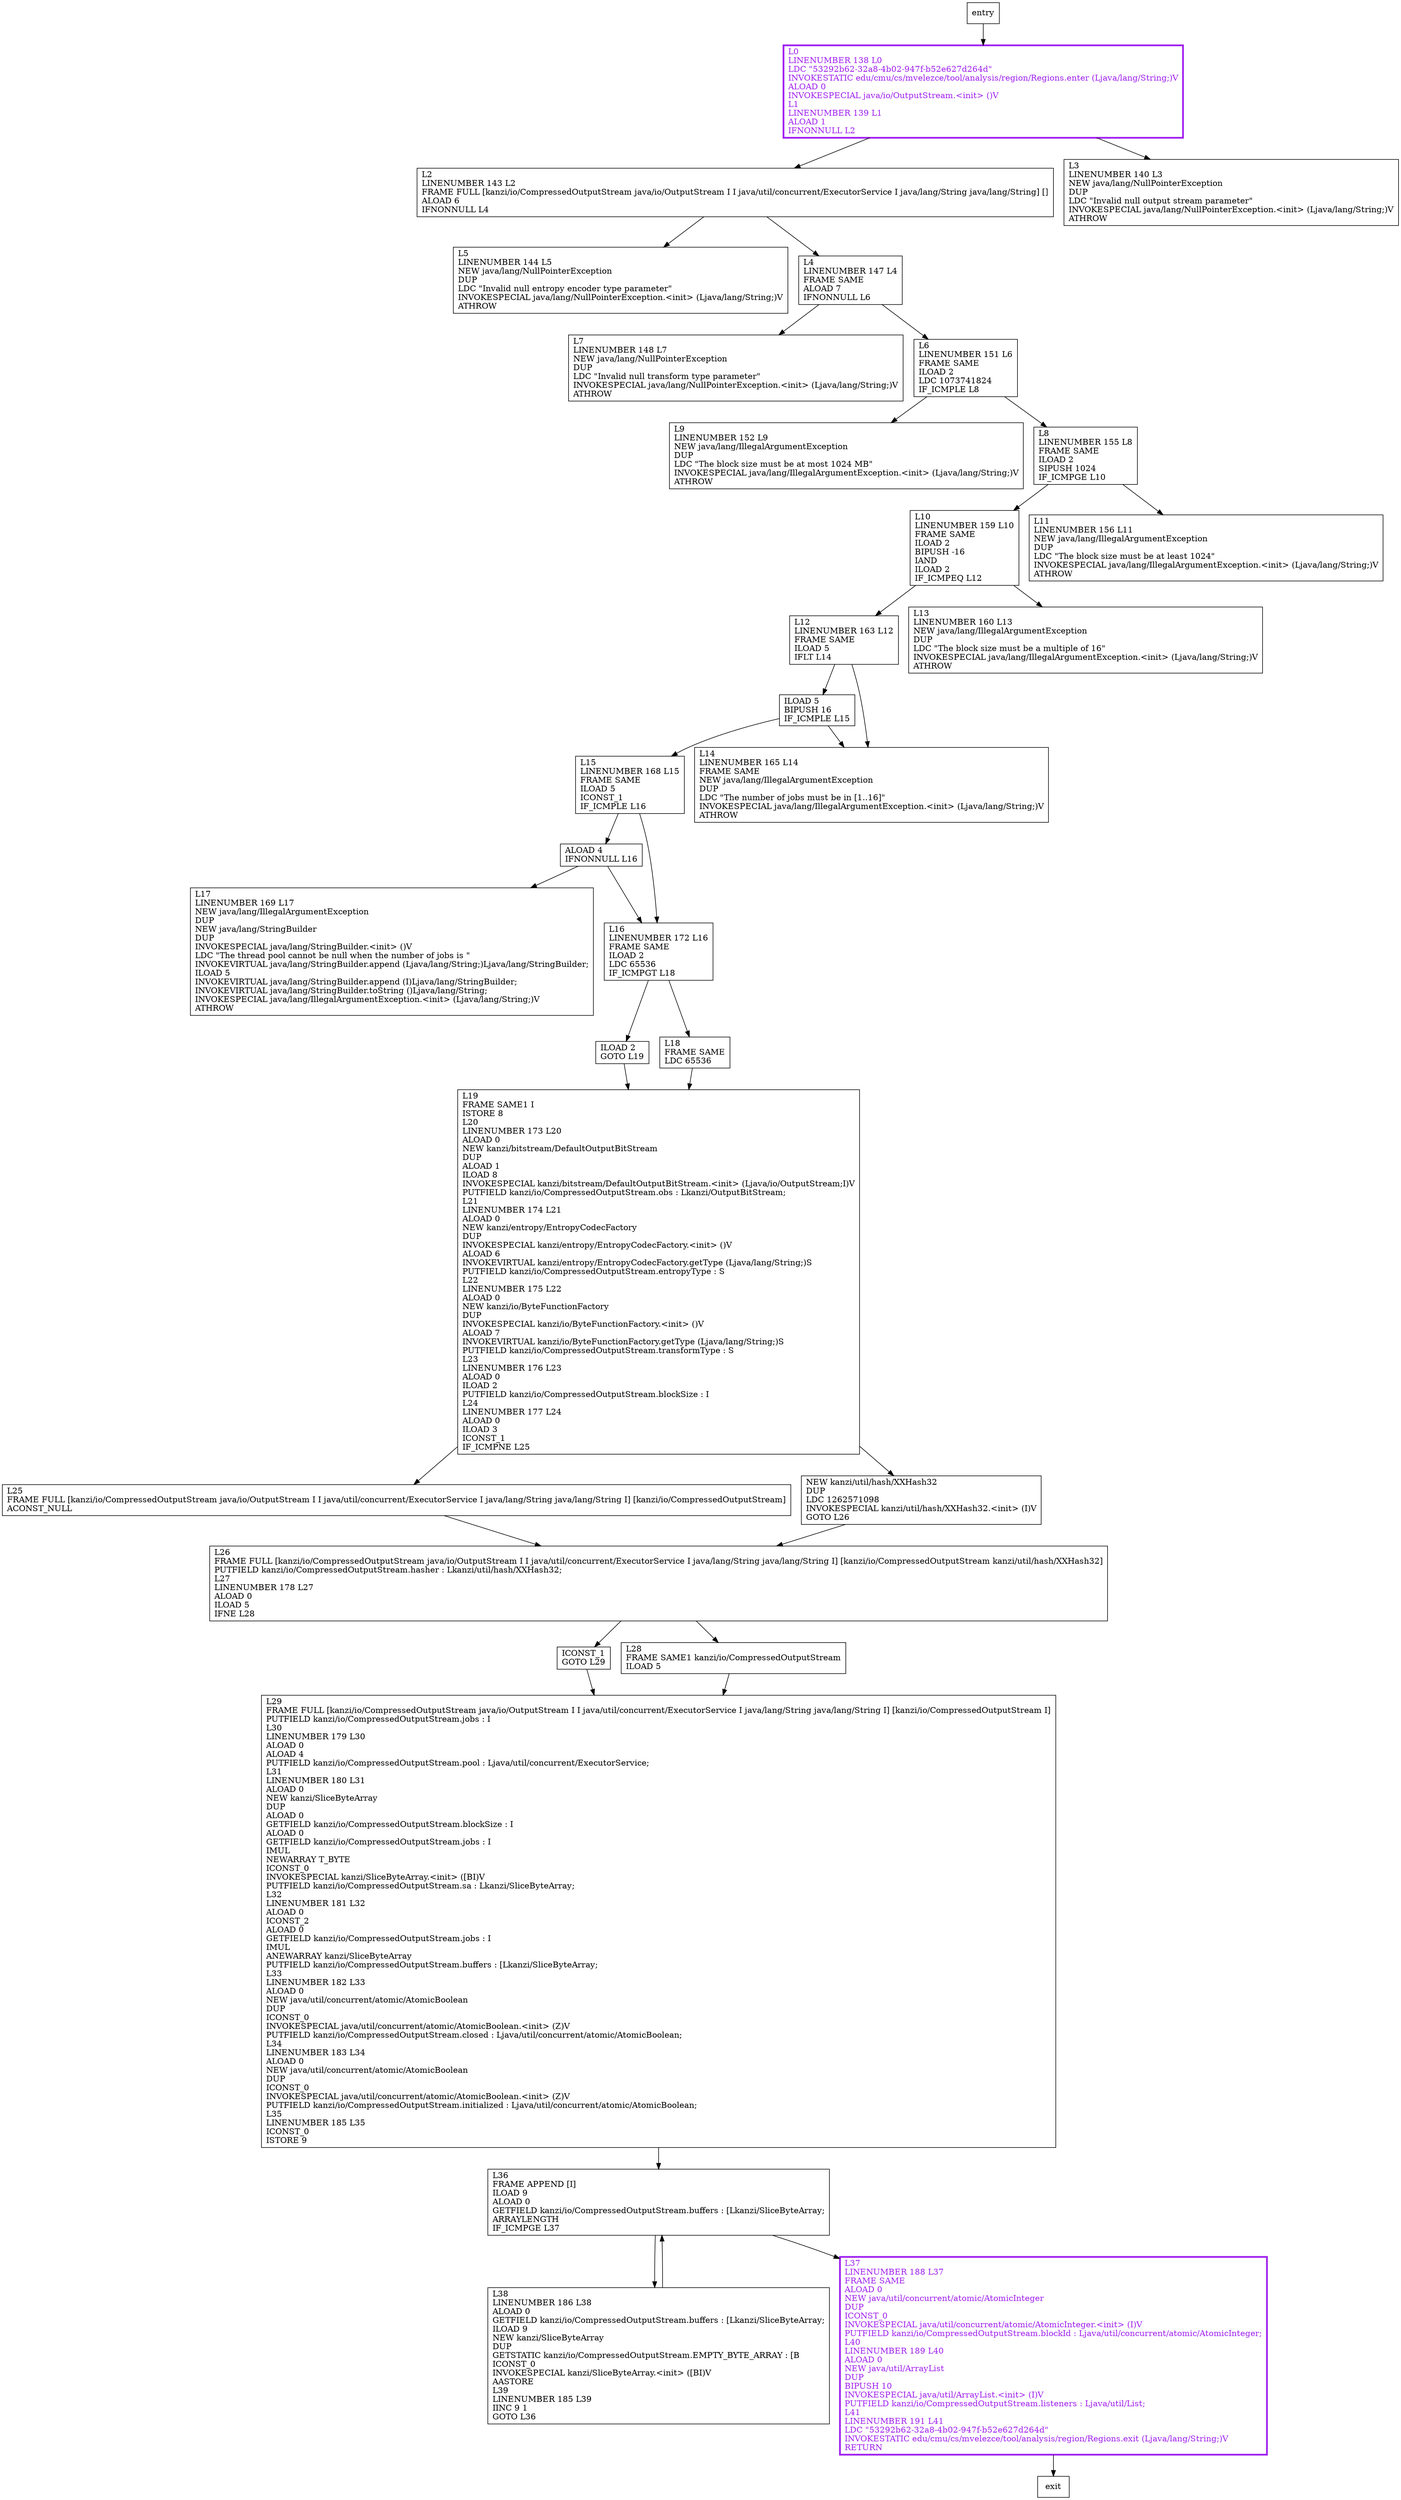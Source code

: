 digraph <init> {
node [shape=record];
660103401 [label="L25\lFRAME FULL [kanzi/io/CompressedOutputStream java/io/OutputStream I I java/util/concurrent/ExecutorService I java/lang/String java/lang/String I] [kanzi/io/CompressedOutputStream]\lACONST_NULL\l"];
528592928 [label="NEW kanzi/util/hash/XXHash32\lDUP\lLDC 1262571098\lINVOKESPECIAL kanzi/util/hash/XXHash32.\<init\> (I)V\lGOTO L26\l"];
943166837 [label="L2\lLINENUMBER 143 L2\lFRAME FULL [kanzi/io/CompressedOutputStream java/io/OutputStream I I java/util/concurrent/ExecutorService I java/lang/String java/lang/String] []\lALOAD 6\lIFNONNULL L4\l"];
413557766 [label="L10\lLINENUMBER 159 L10\lFRAME SAME\lILOAD 2\lBIPUSH -16\lIAND\lILOAD 2\lIF_ICMPEQ L12\l"];
1528824395 [label="L15\lLINENUMBER 168 L15\lFRAME SAME\lILOAD 5\lICONST_1\lIF_ICMPLE L16\l"];
334903645 [label="L29\lFRAME FULL [kanzi/io/CompressedOutputStream java/io/OutputStream I I java/util/concurrent/ExecutorService I java/lang/String java/lang/String I] [kanzi/io/CompressedOutputStream I]\lPUTFIELD kanzi/io/CompressedOutputStream.jobs : I\lL30\lLINENUMBER 179 L30\lALOAD 0\lALOAD 4\lPUTFIELD kanzi/io/CompressedOutputStream.pool : Ljava/util/concurrent/ExecutorService;\lL31\lLINENUMBER 180 L31\lALOAD 0\lNEW kanzi/SliceByteArray\lDUP\lALOAD 0\lGETFIELD kanzi/io/CompressedOutputStream.blockSize : I\lALOAD 0\lGETFIELD kanzi/io/CompressedOutputStream.jobs : I\lIMUL\lNEWARRAY T_BYTE\lICONST_0\lINVOKESPECIAL kanzi/SliceByteArray.\<init\> ([BI)V\lPUTFIELD kanzi/io/CompressedOutputStream.sa : Lkanzi/SliceByteArray;\lL32\lLINENUMBER 181 L32\lALOAD 0\lICONST_2\lALOAD 0\lGETFIELD kanzi/io/CompressedOutputStream.jobs : I\lIMUL\lANEWARRAY kanzi/SliceByteArray\lPUTFIELD kanzi/io/CompressedOutputStream.buffers : [Lkanzi/SliceByteArray;\lL33\lLINENUMBER 182 L33\lALOAD 0\lNEW java/util/concurrent/atomic/AtomicBoolean\lDUP\lICONST_0\lINVOKESPECIAL java/util/concurrent/atomic/AtomicBoolean.\<init\> (Z)V\lPUTFIELD kanzi/io/CompressedOutputStream.closed : Ljava/util/concurrent/atomic/AtomicBoolean;\lL34\lLINENUMBER 183 L34\lALOAD 0\lNEW java/util/concurrent/atomic/AtomicBoolean\lDUP\lICONST_0\lINVOKESPECIAL java/util/concurrent/atomic/AtomicBoolean.\<init\> (Z)V\lPUTFIELD kanzi/io/CompressedOutputStream.initialized : Ljava/util/concurrent/atomic/AtomicBoolean;\lL35\lLINENUMBER 185 L35\lICONST_0\lISTORE 9\l"];
1854289001 [label="L5\lLINENUMBER 144 L5\lNEW java/lang/NullPointerException\lDUP\lLDC \"Invalid null entropy encoder type parameter\"\lINVOKESPECIAL java/lang/NullPointerException.\<init\> (Ljava/lang/String;)V\lATHROW\l"];
31758833 [label="ICONST_1\lGOTO L29\l"];
1423160574 [label="L11\lLINENUMBER 156 L11\lNEW java/lang/IllegalArgumentException\lDUP\lLDC \"The block size must be at least 1024\"\lINVOKESPECIAL java/lang/IllegalArgumentException.\<init\> (Ljava/lang/String;)V\lATHROW\l"];
1379289710 [label="L12\lLINENUMBER 163 L12\lFRAME SAME\lILOAD 5\lIFLT L14\l"];
503546835 [label="ALOAD 4\lIFNONNULL L16\l"];
229147964 [label="ILOAD 2\lGOTO L19\l"];
258274426 [label="L17\lLINENUMBER 169 L17\lNEW java/lang/IllegalArgumentException\lDUP\lNEW java/lang/StringBuilder\lDUP\lINVOKESPECIAL java/lang/StringBuilder.\<init\> ()V\lLDC \"The thread pool cannot be null when the number of jobs is \"\lINVOKEVIRTUAL java/lang/StringBuilder.append (Ljava/lang/String;)Ljava/lang/StringBuilder;\lILOAD 5\lINVOKEVIRTUAL java/lang/StringBuilder.append (I)Ljava/lang/StringBuilder;\lINVOKEVIRTUAL java/lang/StringBuilder.toString ()Ljava/lang/String;\lINVOKESPECIAL java/lang/IllegalArgumentException.\<init\> (Ljava/lang/String;)V\lATHROW\l"];
586009238 [label="L7\lLINENUMBER 148 L7\lNEW java/lang/NullPointerException\lDUP\lLDC \"Invalid null transform type parameter\"\lINVOKESPECIAL java/lang/NullPointerException.\<init\> (Ljava/lang/String;)V\lATHROW\l"];
1496690150 [label="L13\lLINENUMBER 160 L13\lNEW java/lang/IllegalArgumentException\lDUP\lLDC \"The block size must be a multiple of 16\"\lINVOKESPECIAL java/lang/IllegalArgumentException.\<init\> (Ljava/lang/String;)V\lATHROW\l"];
797892180 [label="L16\lLINENUMBER 172 L16\lFRAME SAME\lILOAD 2\lLDC 65536\lIF_ICMPGT L18\l"];
1456035721 [label="L26\lFRAME FULL [kanzi/io/CompressedOutputStream java/io/OutputStream I I java/util/concurrent/ExecutorService I java/lang/String java/lang/String I] [kanzi/io/CompressedOutputStream kanzi/util/hash/XXHash32]\lPUTFIELD kanzi/io/CompressedOutputStream.hasher : Lkanzi/util/hash/XXHash32;\lL27\lLINENUMBER 178 L27\lALOAD 0\lILOAD 5\lIFNE L28\l"];
1788774641 [label="L6\lLINENUMBER 151 L6\lFRAME SAME\lILOAD 2\lLDC 1073741824\lIF_ICMPLE L8\l"];
141458554 [label="L4\lLINENUMBER 147 L4\lFRAME SAME\lALOAD 7\lIFNONNULL L6\l"];
263688769 [label="L19\lFRAME SAME1 I\lISTORE 8\lL20\lLINENUMBER 173 L20\lALOAD 0\lNEW kanzi/bitstream/DefaultOutputBitStream\lDUP\lALOAD 1\lILOAD 8\lINVOKESPECIAL kanzi/bitstream/DefaultOutputBitStream.\<init\> (Ljava/io/OutputStream;I)V\lPUTFIELD kanzi/io/CompressedOutputStream.obs : Lkanzi/OutputBitStream;\lL21\lLINENUMBER 174 L21\lALOAD 0\lNEW kanzi/entropy/EntropyCodecFactory\lDUP\lINVOKESPECIAL kanzi/entropy/EntropyCodecFactory.\<init\> ()V\lALOAD 6\lINVOKEVIRTUAL kanzi/entropy/EntropyCodecFactory.getType (Ljava/lang/String;)S\lPUTFIELD kanzi/io/CompressedOutputStream.entropyType : S\lL22\lLINENUMBER 175 L22\lALOAD 0\lNEW kanzi/io/ByteFunctionFactory\lDUP\lINVOKESPECIAL kanzi/io/ByteFunctionFactory.\<init\> ()V\lALOAD 7\lINVOKEVIRTUAL kanzi/io/ByteFunctionFactory.getType (Ljava/lang/String;)S\lPUTFIELD kanzi/io/CompressedOutputStream.transformType : S\lL23\lLINENUMBER 176 L23\lALOAD 0\lILOAD 2\lPUTFIELD kanzi/io/CompressedOutputStream.blockSize : I\lL24\lLINENUMBER 177 L24\lALOAD 0\lILOAD 3\lICONST_1\lIF_ICMPNE L25\l"];
1000692331 [label="ILOAD 5\lBIPUSH 16\lIF_ICMPLE L15\l"];
1418567047 [label="L18\lFRAME SAME\lLDC 65536\l"];
1709175435 [label="L28\lFRAME SAME1 kanzi/io/CompressedOutputStream\lILOAD 5\l"];
115457323 [label="L9\lLINENUMBER 152 L9\lNEW java/lang/IllegalArgumentException\lDUP\lLDC \"The block size must be at most 1024 MB\"\lINVOKESPECIAL java/lang/IllegalArgumentException.\<init\> (Ljava/lang/String;)V\lATHROW\l"];
357474679 [label="L38\lLINENUMBER 186 L38\lALOAD 0\lGETFIELD kanzi/io/CompressedOutputStream.buffers : [Lkanzi/SliceByteArray;\lILOAD 9\lNEW kanzi/SliceByteArray\lDUP\lGETSTATIC kanzi/io/CompressedOutputStream.EMPTY_BYTE_ARRAY : [B\lICONST_0\lINVOKESPECIAL kanzi/SliceByteArray.\<init\> ([BI)V\lAASTORE\lL39\lLINENUMBER 185 L39\lIINC 9 1\lGOTO L36\l"];
656274624 [label="L3\lLINENUMBER 140 L3\lNEW java/lang/NullPointerException\lDUP\lLDC \"Invalid null output stream parameter\"\lINVOKESPECIAL java/lang/NullPointerException.\<init\> (Ljava/lang/String;)V\lATHROW\l"];
1114935129 [label="L0\lLINENUMBER 138 L0\lLDC \"53292b62-32a8-4b02-947f-b52e627d264d\"\lINVOKESTATIC edu/cmu/cs/mvelezce/tool/analysis/region/Regions.enter (Ljava/lang/String;)V\lALOAD 0\lINVOKESPECIAL java/io/OutputStream.\<init\> ()V\lL1\lLINENUMBER 139 L1\lALOAD 1\lIFNONNULL L2\l"];
1495007005 [label="L8\lLINENUMBER 155 L8\lFRAME SAME\lILOAD 2\lSIPUSH 1024\lIF_ICMPGE L10\l"];
817928510 [label="L36\lFRAME APPEND [I]\lILOAD 9\lALOAD 0\lGETFIELD kanzi/io/CompressedOutputStream.buffers : [Lkanzi/SliceByteArray;\lARRAYLENGTH\lIF_ICMPGE L37\l"];
253706677 [label="L37\lLINENUMBER 188 L37\lFRAME SAME\lALOAD 0\lNEW java/util/concurrent/atomic/AtomicInteger\lDUP\lICONST_0\lINVOKESPECIAL java/util/concurrent/atomic/AtomicInteger.\<init\> (I)V\lPUTFIELD kanzi/io/CompressedOutputStream.blockId : Ljava/util/concurrent/atomic/AtomicInteger;\lL40\lLINENUMBER 189 L40\lALOAD 0\lNEW java/util/ArrayList\lDUP\lBIPUSH 10\lINVOKESPECIAL java/util/ArrayList.\<init\> (I)V\lPUTFIELD kanzi/io/CompressedOutputStream.listeners : Ljava/util/List;\lL41\lLINENUMBER 191 L41\lLDC \"53292b62-32a8-4b02-947f-b52e627d264d\"\lINVOKESTATIC edu/cmu/cs/mvelezce/tool/analysis/region/Regions.exit (Ljava/lang/String;)V\lRETURN\l"];
1914205330 [label="L14\lLINENUMBER 165 L14\lFRAME SAME\lNEW java/lang/IllegalArgumentException\lDUP\lLDC \"The number of jobs must be in [1..16]\"\lINVOKESPECIAL java/lang/IllegalArgumentException.\<init\> (Ljava/lang/String;)V\lATHROW\l"];
entry;
exit;
660103401 -> 1456035721;
528592928 -> 1456035721;
943166837 -> 141458554;
943166837 -> 1854289001;
413557766 -> 1379289710;
413557766 -> 1496690150;
1528824395 -> 503546835;
1528824395 -> 797892180;
334903645 -> 817928510;
31758833 -> 334903645;
1379289710 -> 1000692331;
1379289710 -> 1914205330;
503546835 -> 258274426;
503546835 -> 797892180;
229147964 -> 263688769;
797892180 -> 229147964;
797892180 -> 1418567047;
1456035721 -> 31758833;
1456035721 -> 1709175435;
1788774641 -> 1495007005;
1788774641 -> 115457323;
141458554 -> 586009238;
141458554 -> 1788774641;
263688769 -> 660103401;
263688769 -> 528592928;
1000692331 -> 1528824395;
1000692331 -> 1914205330;
1418567047 -> 263688769;
1709175435 -> 334903645;
357474679 -> 817928510;
entry -> 1114935129;
1114935129 -> 656274624;
1114935129 -> 943166837;
1495007005 -> 1423160574;
1495007005 -> 413557766;
817928510 -> 253706677;
817928510 -> 357474679;
253706677 -> exit;
1114935129[fontcolor="purple", penwidth=3, color="purple"];
253706677[fontcolor="purple", penwidth=3, color="purple"];
}
